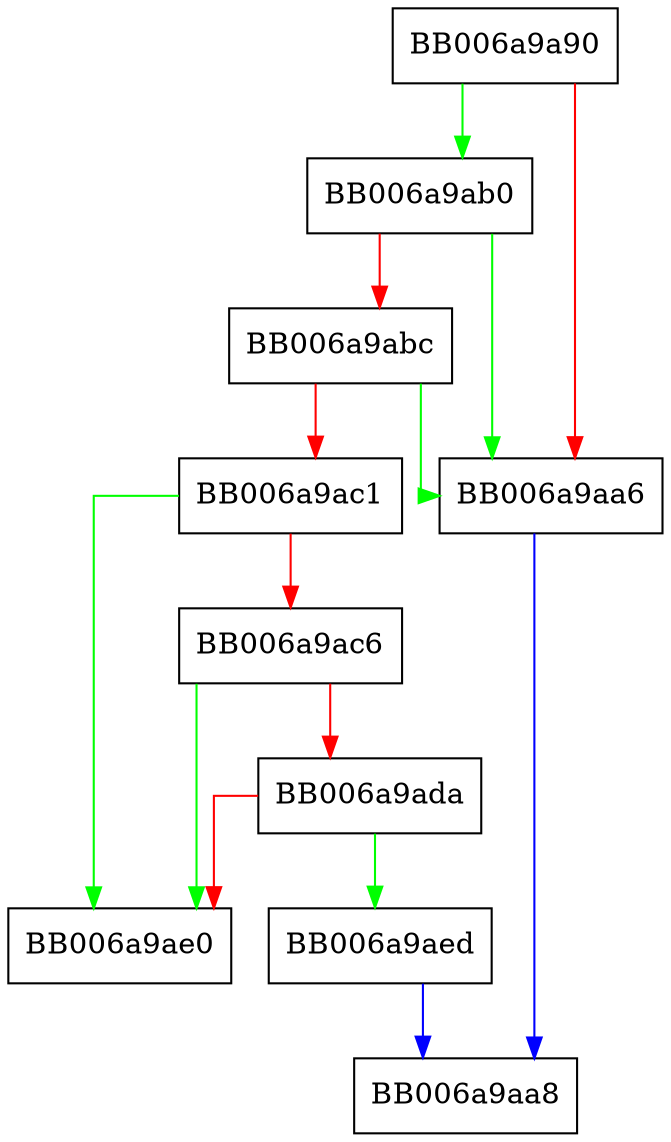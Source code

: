 digraph md5_sha1_internal_init {
  node [shape="box"];
  graph [splines=ortho];
  BB006a9a90 -> BB006a9ab0 [color="green"];
  BB006a9a90 -> BB006a9aa6 [color="red"];
  BB006a9aa6 -> BB006a9aa8 [color="blue"];
  BB006a9ab0 -> BB006a9aa6 [color="green"];
  BB006a9ab0 -> BB006a9abc [color="red"];
  BB006a9abc -> BB006a9aa6 [color="green"];
  BB006a9abc -> BB006a9ac1 [color="red"];
  BB006a9ac1 -> BB006a9ae0 [color="green"];
  BB006a9ac1 -> BB006a9ac6 [color="red"];
  BB006a9ac6 -> BB006a9ae0 [color="green"];
  BB006a9ac6 -> BB006a9ada [color="red"];
  BB006a9ada -> BB006a9aed [color="green"];
  BB006a9ada -> BB006a9ae0 [color="red"];
  BB006a9aed -> BB006a9aa8 [color="blue"];
}